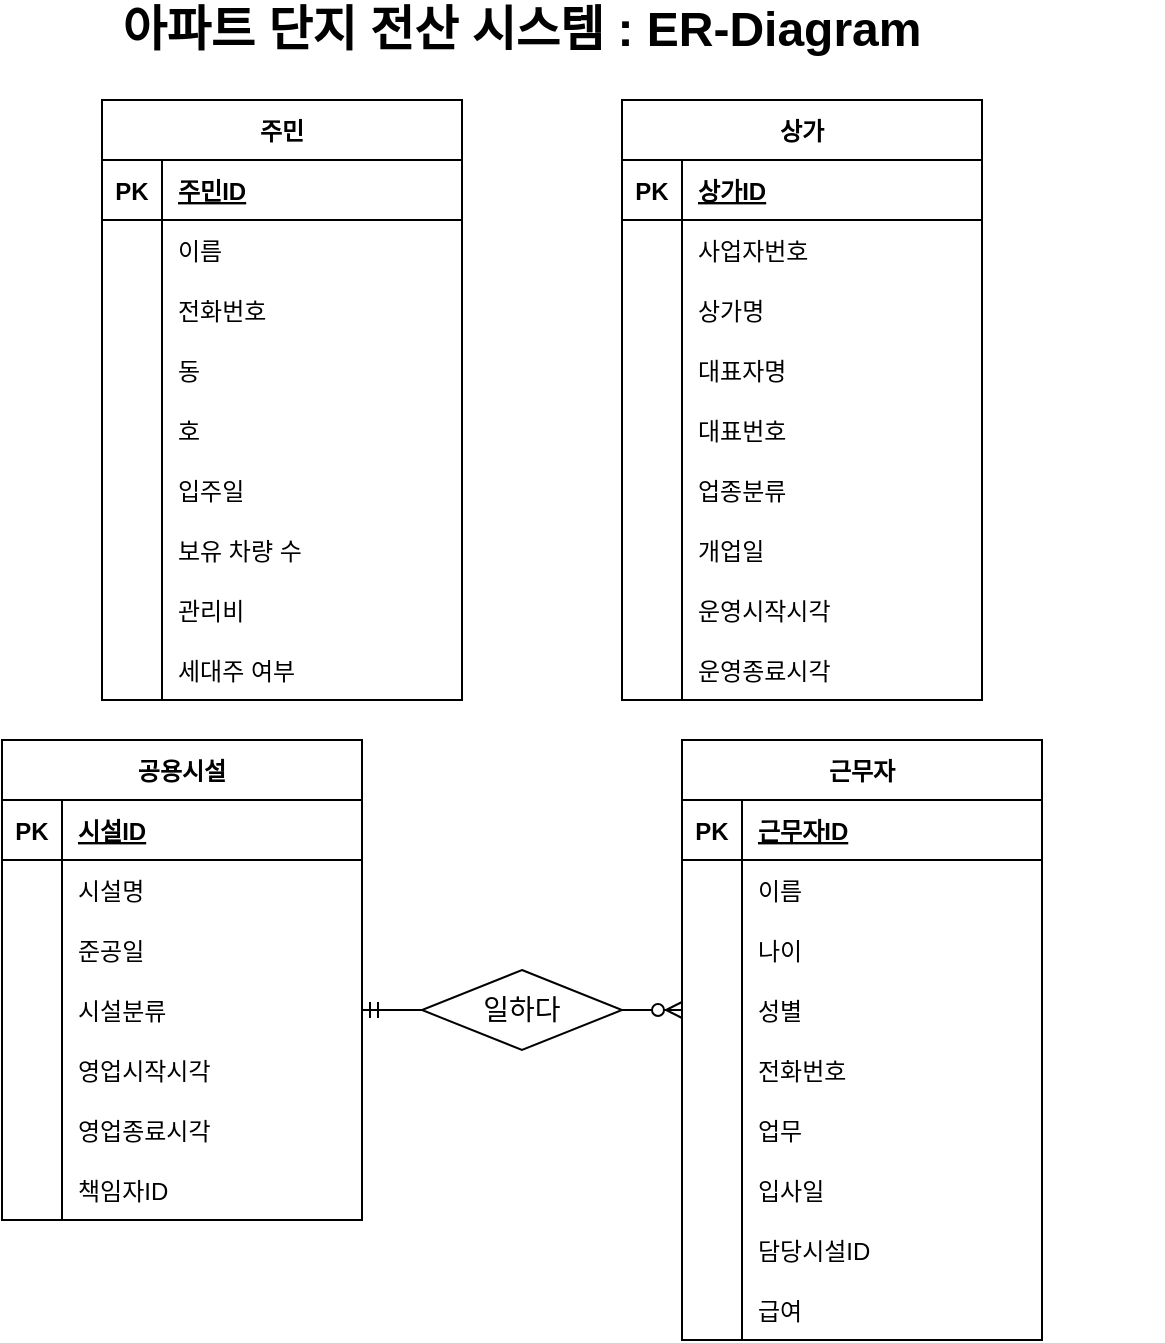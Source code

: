 <mxfile version="20.8.16" type="device"><diagram id="R2lEEEUBdFMjLlhIrx00" name="Page-1"><mxGraphModel dx="476" dy="606" grid="1" gridSize="10" guides="1" tooltips="1" connect="1" arrows="1" fold="1" page="1" pageScale="1" pageWidth="850" pageHeight="1100" math="0" shadow="0" extFonts="Permanent Marker^https://fonts.googleapis.com/css?family=Permanent+Marker"><root><mxCell id="0"/><mxCell id="1" parent="0"/><mxCell id="2OVnBAQzVEdRU0389Hc1-5" value="주민" style="shape=table;startSize=30;container=1;collapsible=1;childLayout=tableLayout;fixedRows=1;rowLines=0;fontStyle=1;align=center;resizeLast=1;" parent="1" vertex="1"><mxGeometry x="180" y="80" width="180" height="300" as="geometry"/></mxCell><mxCell id="2OVnBAQzVEdRU0389Hc1-6" value="" style="shape=tableRow;horizontal=0;startSize=0;swimlaneHead=0;swimlaneBody=0;fillColor=none;collapsible=0;dropTarget=0;points=[[0,0.5],[1,0.5]];portConstraint=eastwest;top=0;left=0;right=0;bottom=1;" parent="2OVnBAQzVEdRU0389Hc1-5" vertex="1"><mxGeometry y="30" width="180" height="30" as="geometry"/></mxCell><mxCell id="2OVnBAQzVEdRU0389Hc1-7" value="PK" style="shape=partialRectangle;connectable=0;fillColor=none;top=0;left=0;bottom=0;right=0;fontStyle=1;overflow=hidden;" parent="2OVnBAQzVEdRU0389Hc1-6" vertex="1"><mxGeometry width="30" height="30" as="geometry"><mxRectangle width="30" height="30" as="alternateBounds"/></mxGeometry></mxCell><mxCell id="2OVnBAQzVEdRU0389Hc1-8" value="주민ID" style="shape=partialRectangle;connectable=0;fillColor=none;top=0;left=0;bottom=0;right=0;align=left;spacingLeft=6;fontStyle=5;overflow=hidden;" parent="2OVnBAQzVEdRU0389Hc1-6" vertex="1"><mxGeometry x="30" width="150" height="30" as="geometry"><mxRectangle width="150" height="30" as="alternateBounds"/></mxGeometry></mxCell><mxCell id="2OVnBAQzVEdRU0389Hc1-9" value="" style="shape=tableRow;horizontal=0;startSize=0;swimlaneHead=0;swimlaneBody=0;fillColor=none;collapsible=0;dropTarget=0;points=[[0,0.5],[1,0.5]];portConstraint=eastwest;top=0;left=0;right=0;bottom=0;" parent="2OVnBAQzVEdRU0389Hc1-5" vertex="1"><mxGeometry y="60" width="180" height="30" as="geometry"/></mxCell><mxCell id="2OVnBAQzVEdRU0389Hc1-10" value="" style="shape=partialRectangle;connectable=0;fillColor=none;top=0;left=0;bottom=0;right=0;editable=1;overflow=hidden;" parent="2OVnBAQzVEdRU0389Hc1-9" vertex="1"><mxGeometry width="30" height="30" as="geometry"><mxRectangle width="30" height="30" as="alternateBounds"/></mxGeometry></mxCell><mxCell id="2OVnBAQzVEdRU0389Hc1-11" value="이름" style="shape=partialRectangle;connectable=0;fillColor=none;top=0;left=0;bottom=0;right=0;align=left;spacingLeft=6;overflow=hidden;" parent="2OVnBAQzVEdRU0389Hc1-9" vertex="1"><mxGeometry x="30" width="150" height="30" as="geometry"><mxRectangle width="150" height="30" as="alternateBounds"/></mxGeometry></mxCell><mxCell id="2OVnBAQzVEdRU0389Hc1-12" value="" style="shape=tableRow;horizontal=0;startSize=0;swimlaneHead=0;swimlaneBody=0;fillColor=none;collapsible=0;dropTarget=0;points=[[0,0.5],[1,0.5]];portConstraint=eastwest;top=0;left=0;right=0;bottom=0;" parent="2OVnBAQzVEdRU0389Hc1-5" vertex="1"><mxGeometry y="90" width="180" height="30" as="geometry"/></mxCell><mxCell id="2OVnBAQzVEdRU0389Hc1-13" value="" style="shape=partialRectangle;connectable=0;fillColor=none;top=0;left=0;bottom=0;right=0;editable=1;overflow=hidden;" parent="2OVnBAQzVEdRU0389Hc1-12" vertex="1"><mxGeometry width="30" height="30" as="geometry"><mxRectangle width="30" height="30" as="alternateBounds"/></mxGeometry></mxCell><mxCell id="2OVnBAQzVEdRU0389Hc1-14" value="전화번호" style="shape=partialRectangle;connectable=0;fillColor=none;top=0;left=0;bottom=0;right=0;align=left;spacingLeft=6;overflow=hidden;" parent="2OVnBAQzVEdRU0389Hc1-12" vertex="1"><mxGeometry x="30" width="150" height="30" as="geometry"><mxRectangle width="150" height="30" as="alternateBounds"/></mxGeometry></mxCell><mxCell id="2OVnBAQzVEdRU0389Hc1-15" value="" style="shape=tableRow;horizontal=0;startSize=0;swimlaneHead=0;swimlaneBody=0;fillColor=none;collapsible=0;dropTarget=0;points=[[0,0.5],[1,0.5]];portConstraint=eastwest;top=0;left=0;right=0;bottom=0;" parent="2OVnBAQzVEdRU0389Hc1-5" vertex="1"><mxGeometry y="120" width="180" height="30" as="geometry"/></mxCell><mxCell id="2OVnBAQzVEdRU0389Hc1-16" value="" style="shape=partialRectangle;connectable=0;fillColor=none;top=0;left=0;bottom=0;right=0;editable=1;overflow=hidden;" parent="2OVnBAQzVEdRU0389Hc1-15" vertex="1"><mxGeometry width="30" height="30" as="geometry"><mxRectangle width="30" height="30" as="alternateBounds"/></mxGeometry></mxCell><mxCell id="2OVnBAQzVEdRU0389Hc1-17" value="동" style="shape=partialRectangle;connectable=0;fillColor=none;top=0;left=0;bottom=0;right=0;align=left;spacingLeft=6;overflow=hidden;" parent="2OVnBAQzVEdRU0389Hc1-15" vertex="1"><mxGeometry x="30" width="150" height="30" as="geometry"><mxRectangle width="150" height="30" as="alternateBounds"/></mxGeometry></mxCell><mxCell id="a6WBweF8Y-_g0pfhYsh--144" style="shape=tableRow;horizontal=0;startSize=0;swimlaneHead=0;swimlaneBody=0;fillColor=none;collapsible=0;dropTarget=0;points=[[0,0.5],[1,0.5]];portConstraint=eastwest;top=0;left=0;right=0;bottom=0;" parent="2OVnBAQzVEdRU0389Hc1-5" vertex="1"><mxGeometry y="150" width="180" height="30" as="geometry"/></mxCell><mxCell id="a6WBweF8Y-_g0pfhYsh--145" style="shape=partialRectangle;connectable=0;fillColor=none;top=0;left=0;bottom=0;right=0;editable=1;overflow=hidden;" parent="a6WBweF8Y-_g0pfhYsh--144" vertex="1"><mxGeometry width="30" height="30" as="geometry"><mxRectangle width="30" height="30" as="alternateBounds"/></mxGeometry></mxCell><mxCell id="a6WBweF8Y-_g0pfhYsh--146" value="호" style="shape=partialRectangle;connectable=0;fillColor=none;top=0;left=0;bottom=0;right=0;align=left;spacingLeft=6;overflow=hidden;" parent="a6WBweF8Y-_g0pfhYsh--144" vertex="1"><mxGeometry x="30" width="150" height="30" as="geometry"><mxRectangle width="150" height="30" as="alternateBounds"/></mxGeometry></mxCell><mxCell id="a6WBweF8Y-_g0pfhYsh--141" style="shape=tableRow;horizontal=0;startSize=0;swimlaneHead=0;swimlaneBody=0;fillColor=none;collapsible=0;dropTarget=0;points=[[0,0.5],[1,0.5]];portConstraint=eastwest;top=0;left=0;right=0;bottom=0;" parent="2OVnBAQzVEdRU0389Hc1-5" vertex="1"><mxGeometry y="180" width="180" height="30" as="geometry"/></mxCell><mxCell id="a6WBweF8Y-_g0pfhYsh--142" style="shape=partialRectangle;connectable=0;fillColor=none;top=0;left=0;bottom=0;right=0;editable=1;overflow=hidden;" parent="a6WBweF8Y-_g0pfhYsh--141" vertex="1"><mxGeometry width="30" height="30" as="geometry"><mxRectangle width="30" height="30" as="alternateBounds"/></mxGeometry></mxCell><mxCell id="a6WBweF8Y-_g0pfhYsh--143" value="입주일" style="shape=partialRectangle;connectable=0;fillColor=none;top=0;left=0;bottom=0;right=0;align=left;spacingLeft=6;overflow=hidden;" parent="a6WBweF8Y-_g0pfhYsh--141" vertex="1"><mxGeometry x="30" width="150" height="30" as="geometry"><mxRectangle width="150" height="30" as="alternateBounds"/></mxGeometry></mxCell><mxCell id="a6WBweF8Y-_g0pfhYsh--138" style="shape=tableRow;horizontal=0;startSize=0;swimlaneHead=0;swimlaneBody=0;fillColor=none;collapsible=0;dropTarget=0;points=[[0,0.5],[1,0.5]];portConstraint=eastwest;top=0;left=0;right=0;bottom=0;" parent="2OVnBAQzVEdRU0389Hc1-5" vertex="1"><mxGeometry y="210" width="180" height="30" as="geometry"/></mxCell><mxCell id="a6WBweF8Y-_g0pfhYsh--139" style="shape=partialRectangle;connectable=0;fillColor=none;top=0;left=0;bottom=0;right=0;editable=1;overflow=hidden;" parent="a6WBweF8Y-_g0pfhYsh--138" vertex="1"><mxGeometry width="30" height="30" as="geometry"><mxRectangle width="30" height="30" as="alternateBounds"/></mxGeometry></mxCell><mxCell id="a6WBweF8Y-_g0pfhYsh--140" value="보유 차량 수" style="shape=partialRectangle;connectable=0;fillColor=none;top=0;left=0;bottom=0;right=0;align=left;spacingLeft=6;overflow=hidden;" parent="a6WBweF8Y-_g0pfhYsh--138" vertex="1"><mxGeometry x="30" width="150" height="30" as="geometry"><mxRectangle width="150" height="30" as="alternateBounds"/></mxGeometry></mxCell><mxCell id="a6WBweF8Y-_g0pfhYsh--150" style="shape=tableRow;horizontal=0;startSize=0;swimlaneHead=0;swimlaneBody=0;fillColor=none;collapsible=0;dropTarget=0;points=[[0,0.5],[1,0.5]];portConstraint=eastwest;top=0;left=0;right=0;bottom=0;" parent="2OVnBAQzVEdRU0389Hc1-5" vertex="1"><mxGeometry y="240" width="180" height="30" as="geometry"/></mxCell><mxCell id="a6WBweF8Y-_g0pfhYsh--151" style="shape=partialRectangle;connectable=0;fillColor=none;top=0;left=0;bottom=0;right=0;editable=1;overflow=hidden;" parent="a6WBweF8Y-_g0pfhYsh--150" vertex="1"><mxGeometry width="30" height="30" as="geometry"><mxRectangle width="30" height="30" as="alternateBounds"/></mxGeometry></mxCell><mxCell id="a6WBweF8Y-_g0pfhYsh--152" value="관리비" style="shape=partialRectangle;connectable=0;fillColor=none;top=0;left=0;bottom=0;right=0;align=left;spacingLeft=6;overflow=hidden;" parent="a6WBweF8Y-_g0pfhYsh--150" vertex="1"><mxGeometry x="30" width="150" height="30" as="geometry"><mxRectangle width="150" height="30" as="alternateBounds"/></mxGeometry></mxCell><mxCell id="a6WBweF8Y-_g0pfhYsh--147" style="shape=tableRow;horizontal=0;startSize=0;swimlaneHead=0;swimlaneBody=0;fillColor=none;collapsible=0;dropTarget=0;points=[[0,0.5],[1,0.5]];portConstraint=eastwest;top=0;left=0;right=0;bottom=0;" parent="2OVnBAQzVEdRU0389Hc1-5" vertex="1"><mxGeometry y="270" width="180" height="30" as="geometry"/></mxCell><mxCell id="a6WBweF8Y-_g0pfhYsh--148" style="shape=partialRectangle;connectable=0;fillColor=none;top=0;left=0;bottom=0;right=0;editable=1;overflow=hidden;" parent="a6WBweF8Y-_g0pfhYsh--147" vertex="1"><mxGeometry width="30" height="30" as="geometry"><mxRectangle width="30" height="30" as="alternateBounds"/></mxGeometry></mxCell><mxCell id="a6WBweF8Y-_g0pfhYsh--149" value="세대주 여부" style="shape=partialRectangle;connectable=0;fillColor=none;top=0;left=0;bottom=0;right=0;align=left;spacingLeft=6;overflow=hidden;" parent="a6WBweF8Y-_g0pfhYsh--147" vertex="1"><mxGeometry x="30" width="150" height="30" as="geometry"><mxRectangle width="150" height="30" as="alternateBounds"/></mxGeometry></mxCell><mxCell id="a6WBweF8Y-_g0pfhYsh--7" value="공용시설" style="shape=table;startSize=30;container=1;collapsible=1;childLayout=tableLayout;fixedRows=1;rowLines=0;fontStyle=1;align=center;resizeLast=1;" parent="1" vertex="1"><mxGeometry x="130" y="400" width="180" height="240" as="geometry"/></mxCell><mxCell id="a6WBweF8Y-_g0pfhYsh--8" value="" style="shape=tableRow;horizontal=0;startSize=0;swimlaneHead=0;swimlaneBody=0;fillColor=none;collapsible=0;dropTarget=0;points=[[0,0.5],[1,0.5]];portConstraint=eastwest;top=0;left=0;right=0;bottom=1;" parent="a6WBweF8Y-_g0pfhYsh--7" vertex="1"><mxGeometry y="30" width="180" height="30" as="geometry"/></mxCell><mxCell id="a6WBweF8Y-_g0pfhYsh--9" value="PK" style="shape=partialRectangle;connectable=0;fillColor=none;top=0;left=0;bottom=0;right=0;fontStyle=1;overflow=hidden;" parent="a6WBweF8Y-_g0pfhYsh--8" vertex="1"><mxGeometry width="30" height="30" as="geometry"><mxRectangle width="30" height="30" as="alternateBounds"/></mxGeometry></mxCell><mxCell id="a6WBweF8Y-_g0pfhYsh--10" value="시설ID" style="shape=partialRectangle;connectable=0;fillColor=none;top=0;left=0;bottom=0;right=0;align=left;spacingLeft=6;fontStyle=5;overflow=hidden;" parent="a6WBweF8Y-_g0pfhYsh--8" vertex="1"><mxGeometry x="30" width="150" height="30" as="geometry"><mxRectangle width="150" height="30" as="alternateBounds"/></mxGeometry></mxCell><mxCell id="a6WBweF8Y-_g0pfhYsh--11" value="" style="shape=tableRow;horizontal=0;startSize=0;swimlaneHead=0;swimlaneBody=0;fillColor=none;collapsible=0;dropTarget=0;points=[[0,0.5],[1,0.5]];portConstraint=eastwest;top=0;left=0;right=0;bottom=0;" parent="a6WBweF8Y-_g0pfhYsh--7" vertex="1"><mxGeometry y="60" width="180" height="30" as="geometry"/></mxCell><mxCell id="a6WBweF8Y-_g0pfhYsh--12" value="" style="shape=partialRectangle;connectable=0;fillColor=none;top=0;left=0;bottom=0;right=0;editable=1;overflow=hidden;" parent="a6WBweF8Y-_g0pfhYsh--11" vertex="1"><mxGeometry width="30" height="30" as="geometry"><mxRectangle width="30" height="30" as="alternateBounds"/></mxGeometry></mxCell><mxCell id="a6WBweF8Y-_g0pfhYsh--13" value="시설명" style="shape=partialRectangle;connectable=0;fillColor=none;top=0;left=0;bottom=0;right=0;align=left;spacingLeft=6;overflow=hidden;" parent="a6WBweF8Y-_g0pfhYsh--11" vertex="1"><mxGeometry x="30" width="150" height="30" as="geometry"><mxRectangle width="150" height="30" as="alternateBounds"/></mxGeometry></mxCell><mxCell id="a6WBweF8Y-_g0pfhYsh--14" value="" style="shape=tableRow;horizontal=0;startSize=0;swimlaneHead=0;swimlaneBody=0;fillColor=none;collapsible=0;dropTarget=0;points=[[0,0.5],[1,0.5]];portConstraint=eastwest;top=0;left=0;right=0;bottom=0;" parent="a6WBweF8Y-_g0pfhYsh--7" vertex="1"><mxGeometry y="90" width="180" height="30" as="geometry"/></mxCell><mxCell id="a6WBweF8Y-_g0pfhYsh--15" value="" style="shape=partialRectangle;connectable=0;fillColor=none;top=0;left=0;bottom=0;right=0;editable=1;overflow=hidden;" parent="a6WBweF8Y-_g0pfhYsh--14" vertex="1"><mxGeometry width="30" height="30" as="geometry"><mxRectangle width="30" height="30" as="alternateBounds"/></mxGeometry></mxCell><mxCell id="a6WBweF8Y-_g0pfhYsh--16" value="준공일" style="shape=partialRectangle;connectable=0;fillColor=none;top=0;left=0;bottom=0;right=0;align=left;spacingLeft=6;overflow=hidden;" parent="a6WBweF8Y-_g0pfhYsh--14" vertex="1"><mxGeometry x="30" width="150" height="30" as="geometry"><mxRectangle width="150" height="30" as="alternateBounds"/></mxGeometry></mxCell><mxCell id="a6WBweF8Y-_g0pfhYsh--20" value="" style="shape=tableRow;horizontal=0;startSize=0;swimlaneHead=0;swimlaneBody=0;fillColor=none;collapsible=0;dropTarget=0;points=[[0,0.5],[1,0.5]];portConstraint=eastwest;top=0;left=0;right=0;bottom=0;" parent="a6WBweF8Y-_g0pfhYsh--7" vertex="1"><mxGeometry y="120" width="180" height="30" as="geometry"/></mxCell><mxCell id="a6WBweF8Y-_g0pfhYsh--21" value="" style="shape=partialRectangle;connectable=0;fillColor=none;top=0;left=0;bottom=0;right=0;editable=1;overflow=hidden;" parent="a6WBweF8Y-_g0pfhYsh--20" vertex="1"><mxGeometry width="30" height="30" as="geometry"><mxRectangle width="30" height="30" as="alternateBounds"/></mxGeometry></mxCell><mxCell id="a6WBweF8Y-_g0pfhYsh--22" value="시설분류" style="shape=partialRectangle;connectable=0;fillColor=none;top=0;left=0;bottom=0;right=0;align=left;spacingLeft=6;overflow=hidden;" parent="a6WBweF8Y-_g0pfhYsh--20" vertex="1"><mxGeometry x="30" width="150" height="30" as="geometry"><mxRectangle width="150" height="30" as="alternateBounds"/></mxGeometry></mxCell><mxCell id="a6WBweF8Y-_g0pfhYsh--23" value="" style="shape=tableRow;horizontal=0;startSize=0;swimlaneHead=0;swimlaneBody=0;fillColor=none;collapsible=0;dropTarget=0;points=[[0,0.5],[1,0.5]];portConstraint=eastwest;top=0;left=0;right=0;bottom=0;" parent="a6WBweF8Y-_g0pfhYsh--7" vertex="1"><mxGeometry y="150" width="180" height="30" as="geometry"/></mxCell><mxCell id="a6WBweF8Y-_g0pfhYsh--24" value="" style="shape=partialRectangle;connectable=0;fillColor=none;top=0;left=0;bottom=0;right=0;editable=1;overflow=hidden;" parent="a6WBweF8Y-_g0pfhYsh--23" vertex="1"><mxGeometry width="30" height="30" as="geometry"><mxRectangle width="30" height="30" as="alternateBounds"/></mxGeometry></mxCell><mxCell id="a6WBweF8Y-_g0pfhYsh--25" value="영업시작시각" style="shape=partialRectangle;connectable=0;fillColor=none;top=0;left=0;bottom=0;right=0;align=left;spacingLeft=6;overflow=hidden;" parent="a6WBweF8Y-_g0pfhYsh--23" vertex="1"><mxGeometry x="30" width="150" height="30" as="geometry"><mxRectangle width="150" height="30" as="alternateBounds"/></mxGeometry></mxCell><mxCell id="a6WBweF8Y-_g0pfhYsh--158" style="shape=tableRow;horizontal=0;startSize=0;swimlaneHead=0;swimlaneBody=0;fillColor=none;collapsible=0;dropTarget=0;points=[[0,0.5],[1,0.5]];portConstraint=eastwest;top=0;left=0;right=0;bottom=0;" parent="a6WBweF8Y-_g0pfhYsh--7" vertex="1"><mxGeometry y="180" width="180" height="30" as="geometry"/></mxCell><mxCell id="a6WBweF8Y-_g0pfhYsh--159" style="shape=partialRectangle;connectable=0;fillColor=none;top=0;left=0;bottom=0;right=0;editable=1;overflow=hidden;" parent="a6WBweF8Y-_g0pfhYsh--158" vertex="1"><mxGeometry width="30" height="30" as="geometry"><mxRectangle width="30" height="30" as="alternateBounds"/></mxGeometry></mxCell><mxCell id="a6WBweF8Y-_g0pfhYsh--160" value="영업종료시각" style="shape=partialRectangle;connectable=0;fillColor=none;top=0;left=0;bottom=0;right=0;align=left;spacingLeft=6;overflow=hidden;" parent="a6WBweF8Y-_g0pfhYsh--158" vertex="1"><mxGeometry x="30" width="150" height="30" as="geometry"><mxRectangle width="150" height="30" as="alternateBounds"/></mxGeometry></mxCell><mxCell id="a6WBweF8Y-_g0pfhYsh--17" value="" style="shape=tableRow;horizontal=0;startSize=0;swimlaneHead=0;swimlaneBody=0;fillColor=none;collapsible=0;dropTarget=0;points=[[0,0.5],[1,0.5]];portConstraint=eastwest;top=0;left=0;right=0;bottom=0;" parent="a6WBweF8Y-_g0pfhYsh--7" vertex="1"><mxGeometry y="210" width="180" as="geometry"/></mxCell><mxCell id="a6WBweF8Y-_g0pfhYsh--18" value="" style="shape=partialRectangle;connectable=0;fillColor=none;top=0;left=0;bottom=0;right=0;editable=1;overflow=hidden;" parent="a6WBweF8Y-_g0pfhYsh--17" vertex="1"><mxGeometry width="30" as="geometry"><mxRectangle width="30" as="alternateBounds"/></mxGeometry></mxCell><mxCell id="a6WBweF8Y-_g0pfhYsh--19" value="" style="shape=partialRectangle;connectable=0;fillColor=none;top=0;left=0;bottom=0;right=0;align=left;spacingLeft=6;overflow=hidden;fontSize=5;spacing=0;" parent="a6WBweF8Y-_g0pfhYsh--17" vertex="1"><mxGeometry x="30" width="150" as="geometry"><mxRectangle width="150" as="alternateBounds"/></mxGeometry></mxCell><mxCell id="a6WBweF8Y-_g0pfhYsh--29" value="" style="shape=tableRow;horizontal=0;startSize=0;swimlaneHead=0;swimlaneBody=0;fillColor=none;collapsible=0;dropTarget=0;points=[[0,0.5],[1,0.5]];portConstraint=eastwest;top=0;left=0;right=0;bottom=0;" parent="a6WBweF8Y-_g0pfhYsh--7" vertex="1"><mxGeometry y="210" width="180" height="30" as="geometry"/></mxCell><mxCell id="a6WBweF8Y-_g0pfhYsh--30" value="" style="shape=partialRectangle;connectable=0;fillColor=none;top=0;left=0;bottom=0;right=0;editable=1;overflow=hidden;" parent="a6WBweF8Y-_g0pfhYsh--29" vertex="1"><mxGeometry width="30" height="30" as="geometry"><mxRectangle width="30" height="30" as="alternateBounds"/></mxGeometry></mxCell><mxCell id="a6WBweF8Y-_g0pfhYsh--31" value="책임자ID" style="shape=partialRectangle;connectable=0;fillColor=none;top=0;left=0;bottom=0;right=0;align=left;spacingLeft=6;overflow=hidden;" parent="a6WBweF8Y-_g0pfhYsh--29" vertex="1"><mxGeometry x="30" width="150" height="30" as="geometry"><mxRectangle width="150" height="30" as="alternateBounds"/></mxGeometry></mxCell><mxCell id="a6WBweF8Y-_g0pfhYsh--32" value="" style="shape=tableRow;horizontal=0;startSize=0;swimlaneHead=0;swimlaneBody=0;fillColor=none;collapsible=0;dropTarget=0;points=[[0,0.5],[1,0.5]];portConstraint=eastwest;top=0;left=0;right=0;bottom=0;" parent="1" vertex="1"><mxGeometry x="530" y="290" width="180" height="30" as="geometry"/></mxCell><mxCell id="a6WBweF8Y-_g0pfhYsh--33" value="" style="shape=partialRectangle;connectable=0;fillColor=none;top=0;left=0;bottom=0;right=0;editable=1;overflow=hidden;" parent="a6WBweF8Y-_g0pfhYsh--32" vertex="1"><mxGeometry width="30" height="30" as="geometry"><mxRectangle width="30" height="30" as="alternateBounds"/></mxGeometry></mxCell><mxCell id="a6WBweF8Y-_g0pfhYsh--52" value="근무자" style="shape=table;startSize=30;container=1;collapsible=1;childLayout=tableLayout;fixedRows=1;rowLines=0;fontStyle=1;align=center;resizeLast=1;" parent="1" vertex="1"><mxGeometry x="470" y="400" width="180" height="300" as="geometry"/></mxCell><mxCell id="a6WBweF8Y-_g0pfhYsh--53" value="" style="shape=tableRow;horizontal=0;startSize=0;swimlaneHead=0;swimlaneBody=0;fillColor=none;collapsible=0;dropTarget=0;points=[[0,0.5],[1,0.5]];portConstraint=eastwest;top=0;left=0;right=0;bottom=1;" parent="a6WBweF8Y-_g0pfhYsh--52" vertex="1"><mxGeometry y="30" width="180" height="30" as="geometry"/></mxCell><mxCell id="a6WBweF8Y-_g0pfhYsh--54" value="PK" style="shape=partialRectangle;connectable=0;fillColor=none;top=0;left=0;bottom=0;right=0;fontStyle=1;overflow=hidden;" parent="a6WBweF8Y-_g0pfhYsh--53" vertex="1"><mxGeometry width="30" height="30" as="geometry"><mxRectangle width="30" height="30" as="alternateBounds"/></mxGeometry></mxCell><mxCell id="a6WBweF8Y-_g0pfhYsh--55" value="근무자ID" style="shape=partialRectangle;connectable=0;fillColor=none;top=0;left=0;bottom=0;right=0;align=left;spacingLeft=6;fontStyle=5;overflow=hidden;" parent="a6WBweF8Y-_g0pfhYsh--53" vertex="1"><mxGeometry x="30" width="150" height="30" as="geometry"><mxRectangle width="150" height="30" as="alternateBounds"/></mxGeometry></mxCell><mxCell id="a6WBweF8Y-_g0pfhYsh--56" value="" style="shape=tableRow;horizontal=0;startSize=0;swimlaneHead=0;swimlaneBody=0;fillColor=none;collapsible=0;dropTarget=0;points=[[0,0.5],[1,0.5]];portConstraint=eastwest;top=0;left=0;right=0;bottom=0;" parent="a6WBweF8Y-_g0pfhYsh--52" vertex="1"><mxGeometry y="60" width="180" height="30" as="geometry"/></mxCell><mxCell id="a6WBweF8Y-_g0pfhYsh--57" value="" style="shape=partialRectangle;connectable=0;fillColor=none;top=0;left=0;bottom=0;right=0;editable=1;overflow=hidden;" parent="a6WBweF8Y-_g0pfhYsh--56" vertex="1"><mxGeometry width="30" height="30" as="geometry"><mxRectangle width="30" height="30" as="alternateBounds"/></mxGeometry></mxCell><mxCell id="a6WBweF8Y-_g0pfhYsh--58" value="이름" style="shape=partialRectangle;connectable=0;fillColor=none;top=0;left=0;bottom=0;right=0;align=left;spacingLeft=6;overflow=hidden;" parent="a6WBweF8Y-_g0pfhYsh--56" vertex="1"><mxGeometry x="30" width="150" height="30" as="geometry"><mxRectangle width="150" height="30" as="alternateBounds"/></mxGeometry></mxCell><mxCell id="a6WBweF8Y-_g0pfhYsh--59" value="" style="shape=tableRow;horizontal=0;startSize=0;swimlaneHead=0;swimlaneBody=0;fillColor=none;collapsible=0;dropTarget=0;points=[[0,0.5],[1,0.5]];portConstraint=eastwest;top=0;left=0;right=0;bottom=0;" parent="a6WBweF8Y-_g0pfhYsh--52" vertex="1"><mxGeometry y="90" width="180" height="30" as="geometry"/></mxCell><mxCell id="a6WBweF8Y-_g0pfhYsh--60" value="" style="shape=partialRectangle;connectable=0;fillColor=none;top=0;left=0;bottom=0;right=0;editable=1;overflow=hidden;" parent="a6WBweF8Y-_g0pfhYsh--59" vertex="1"><mxGeometry width="30" height="30" as="geometry"><mxRectangle width="30" height="30" as="alternateBounds"/></mxGeometry></mxCell><mxCell id="a6WBweF8Y-_g0pfhYsh--61" value="나이" style="shape=partialRectangle;connectable=0;fillColor=none;top=0;left=0;bottom=0;right=0;align=left;spacingLeft=6;overflow=hidden;" parent="a6WBweF8Y-_g0pfhYsh--59" vertex="1"><mxGeometry x="30" width="150" height="30" as="geometry"><mxRectangle width="150" height="30" as="alternateBounds"/></mxGeometry></mxCell><mxCell id="a6WBweF8Y-_g0pfhYsh--62" value="" style="shape=tableRow;horizontal=0;startSize=0;swimlaneHead=0;swimlaneBody=0;fillColor=none;collapsible=0;dropTarget=0;points=[[0,0.5],[1,0.5]];portConstraint=eastwest;top=0;left=0;right=0;bottom=0;" parent="a6WBweF8Y-_g0pfhYsh--52" vertex="1"><mxGeometry y="120" width="180" height="30" as="geometry"/></mxCell><mxCell id="a6WBweF8Y-_g0pfhYsh--63" value="" style="shape=partialRectangle;connectable=0;fillColor=none;top=0;left=0;bottom=0;right=0;editable=1;overflow=hidden;" parent="a6WBweF8Y-_g0pfhYsh--62" vertex="1"><mxGeometry width="30" height="30" as="geometry"><mxRectangle width="30" height="30" as="alternateBounds"/></mxGeometry></mxCell><mxCell id="a6WBweF8Y-_g0pfhYsh--64" value="성별" style="shape=partialRectangle;connectable=0;fillColor=none;top=0;left=0;bottom=0;right=0;align=left;spacingLeft=6;overflow=hidden;" parent="a6WBweF8Y-_g0pfhYsh--62" vertex="1"><mxGeometry x="30" width="150" height="30" as="geometry"><mxRectangle width="150" height="30" as="alternateBounds"/></mxGeometry></mxCell><mxCell id="a6WBweF8Y-_g0pfhYsh--65" value="" style="shape=tableRow;horizontal=0;startSize=0;swimlaneHead=0;swimlaneBody=0;fillColor=none;collapsible=0;dropTarget=0;points=[[0,0.5],[1,0.5]];portConstraint=eastwest;top=0;left=0;right=0;bottom=0;" parent="a6WBweF8Y-_g0pfhYsh--52" vertex="1"><mxGeometry y="150" width="180" height="30" as="geometry"/></mxCell><mxCell id="a6WBweF8Y-_g0pfhYsh--66" value="" style="shape=partialRectangle;connectable=0;fillColor=none;top=0;left=0;bottom=0;right=0;editable=1;overflow=hidden;" parent="a6WBweF8Y-_g0pfhYsh--65" vertex="1"><mxGeometry width="30" height="30" as="geometry"><mxRectangle width="30" height="30" as="alternateBounds"/></mxGeometry></mxCell><mxCell id="a6WBweF8Y-_g0pfhYsh--67" value="전화번호" style="shape=partialRectangle;connectable=0;fillColor=none;top=0;left=0;bottom=0;right=0;align=left;spacingLeft=6;overflow=hidden;" parent="a6WBweF8Y-_g0pfhYsh--65" vertex="1"><mxGeometry x="30" width="150" height="30" as="geometry"><mxRectangle width="150" height="30" as="alternateBounds"/></mxGeometry></mxCell><mxCell id="a6WBweF8Y-_g0pfhYsh--68" value="" style="shape=tableRow;horizontal=0;startSize=0;swimlaneHead=0;swimlaneBody=0;fillColor=none;collapsible=0;dropTarget=0;points=[[0,0.5],[1,0.5]];portConstraint=eastwest;top=0;left=0;right=0;bottom=0;" parent="a6WBweF8Y-_g0pfhYsh--52" vertex="1"><mxGeometry y="180" width="180" as="geometry"/></mxCell><mxCell id="a6WBweF8Y-_g0pfhYsh--69" value="" style="shape=partialRectangle;connectable=0;fillColor=none;top=0;left=0;bottom=0;right=0;editable=1;overflow=hidden;" parent="a6WBweF8Y-_g0pfhYsh--68" vertex="1"><mxGeometry width="30" as="geometry"><mxRectangle width="30" as="alternateBounds"/></mxGeometry></mxCell><mxCell id="a6WBweF8Y-_g0pfhYsh--70" value="" style="shape=partialRectangle;connectable=0;fillColor=none;top=0;left=0;bottom=0;right=0;align=left;spacingLeft=6;overflow=hidden;fontSize=5;spacing=0;" parent="a6WBweF8Y-_g0pfhYsh--68" vertex="1"><mxGeometry x="30" width="150" as="geometry"><mxRectangle width="150" as="alternateBounds"/></mxGeometry></mxCell><mxCell id="a6WBweF8Y-_g0pfhYsh--71" value="" style="shape=tableRow;horizontal=0;startSize=0;swimlaneHead=0;swimlaneBody=0;fillColor=none;collapsible=0;dropTarget=0;points=[[0,0.5],[1,0.5]];portConstraint=eastwest;top=0;left=0;right=0;bottom=0;" parent="a6WBweF8Y-_g0pfhYsh--52" vertex="1"><mxGeometry y="180" width="180" height="30" as="geometry"/></mxCell><mxCell id="a6WBweF8Y-_g0pfhYsh--72" value="" style="shape=partialRectangle;connectable=0;fillColor=none;top=0;left=0;bottom=0;right=0;editable=1;overflow=hidden;" parent="a6WBweF8Y-_g0pfhYsh--71" vertex="1"><mxGeometry width="30" height="30" as="geometry"><mxRectangle width="30" height="30" as="alternateBounds"/></mxGeometry></mxCell><mxCell id="a6WBweF8Y-_g0pfhYsh--73" value="업무" style="shape=partialRectangle;connectable=0;fillColor=none;top=0;left=0;bottom=0;right=0;align=left;spacingLeft=6;overflow=hidden;" parent="a6WBweF8Y-_g0pfhYsh--71" vertex="1"><mxGeometry x="30" width="150" height="30" as="geometry"><mxRectangle width="150" height="30" as="alternateBounds"/></mxGeometry></mxCell><mxCell id="a6WBweF8Y-_g0pfhYsh--91" style="shape=tableRow;horizontal=0;startSize=0;swimlaneHead=0;swimlaneBody=0;fillColor=none;collapsible=0;dropTarget=0;points=[[0,0.5],[1,0.5]];portConstraint=eastwest;top=0;left=0;right=0;bottom=0;" parent="a6WBweF8Y-_g0pfhYsh--52" vertex="1"><mxGeometry y="210" width="180" height="30" as="geometry"/></mxCell><mxCell id="a6WBweF8Y-_g0pfhYsh--92" style="shape=partialRectangle;connectable=0;fillColor=none;top=0;left=0;bottom=0;right=0;editable=1;overflow=hidden;" parent="a6WBweF8Y-_g0pfhYsh--91" vertex="1"><mxGeometry width="30" height="30" as="geometry"><mxRectangle width="30" height="30" as="alternateBounds"/></mxGeometry></mxCell><mxCell id="a6WBweF8Y-_g0pfhYsh--93" value="입사일" style="shape=partialRectangle;connectable=0;fillColor=none;top=0;left=0;bottom=0;right=0;align=left;spacingLeft=6;overflow=hidden;" parent="a6WBweF8Y-_g0pfhYsh--91" vertex="1"><mxGeometry x="30" width="150" height="30" as="geometry"><mxRectangle width="150" height="30" as="alternateBounds"/></mxGeometry></mxCell><mxCell id="a6WBweF8Y-_g0pfhYsh--97" style="shape=tableRow;horizontal=0;startSize=0;swimlaneHead=0;swimlaneBody=0;fillColor=none;collapsible=0;dropTarget=0;points=[[0,0.5],[1,0.5]];portConstraint=eastwest;top=0;left=0;right=0;bottom=0;" parent="a6WBweF8Y-_g0pfhYsh--52" vertex="1"><mxGeometry y="240" width="180" height="30" as="geometry"/></mxCell><mxCell id="a6WBweF8Y-_g0pfhYsh--98" value="" style="shape=partialRectangle;connectable=0;fillColor=none;top=0;left=0;bottom=0;right=0;editable=1;overflow=hidden;" parent="a6WBweF8Y-_g0pfhYsh--97" vertex="1"><mxGeometry width="30" height="30" as="geometry"><mxRectangle width="30" height="30" as="alternateBounds"/></mxGeometry></mxCell><mxCell id="a6WBweF8Y-_g0pfhYsh--99" value="담당시설ID" style="shape=partialRectangle;connectable=0;fillColor=none;top=0;left=0;bottom=0;right=0;align=left;spacingLeft=6;overflow=hidden;" parent="a6WBweF8Y-_g0pfhYsh--97" vertex="1"><mxGeometry x="30" width="150" height="30" as="geometry"><mxRectangle width="150" height="30" as="alternateBounds"/></mxGeometry></mxCell><mxCell id="a6WBweF8Y-_g0pfhYsh--94" style="shape=tableRow;horizontal=0;startSize=0;swimlaneHead=0;swimlaneBody=0;fillColor=none;collapsible=0;dropTarget=0;points=[[0,0.5],[1,0.5]];portConstraint=eastwest;top=0;left=0;right=0;bottom=0;" parent="a6WBweF8Y-_g0pfhYsh--52" vertex="1"><mxGeometry y="270" width="180" height="30" as="geometry"/></mxCell><mxCell id="a6WBweF8Y-_g0pfhYsh--95" style="shape=partialRectangle;connectable=0;fillColor=none;top=0;left=0;bottom=0;right=0;editable=1;overflow=hidden;" parent="a6WBweF8Y-_g0pfhYsh--94" vertex="1"><mxGeometry width="30" height="30" as="geometry"><mxRectangle width="30" height="30" as="alternateBounds"/></mxGeometry></mxCell><mxCell id="a6WBweF8Y-_g0pfhYsh--96" value="급여" style="shape=partialRectangle;connectable=0;fillColor=none;top=0;left=0;bottom=0;right=0;align=left;spacingLeft=6;overflow=hidden;" parent="a6WBweF8Y-_g0pfhYsh--94" vertex="1"><mxGeometry x="30" width="150" height="30" as="geometry"><mxRectangle width="150" height="30" as="alternateBounds"/></mxGeometry></mxCell><mxCell id="a6WBweF8Y-_g0pfhYsh--113" value="상가" style="shape=table;startSize=30;container=1;collapsible=1;childLayout=tableLayout;fixedRows=1;rowLines=0;fontStyle=1;align=center;resizeLast=1;" parent="1" vertex="1"><mxGeometry x="440" y="80" width="180" height="300" as="geometry"/></mxCell><mxCell id="a6WBweF8Y-_g0pfhYsh--114" value="" style="shape=tableRow;horizontal=0;startSize=0;swimlaneHead=0;swimlaneBody=0;fillColor=none;collapsible=0;dropTarget=0;points=[[0,0.5],[1,0.5]];portConstraint=eastwest;top=0;left=0;right=0;bottom=1;" parent="a6WBweF8Y-_g0pfhYsh--113" vertex="1"><mxGeometry y="30" width="180" height="30" as="geometry"/></mxCell><mxCell id="a6WBweF8Y-_g0pfhYsh--115" value="PK" style="shape=partialRectangle;connectable=0;fillColor=none;top=0;left=0;bottom=0;right=0;fontStyle=1;overflow=hidden;" parent="a6WBweF8Y-_g0pfhYsh--114" vertex="1"><mxGeometry width="30" height="30" as="geometry"><mxRectangle width="30" height="30" as="alternateBounds"/></mxGeometry></mxCell><mxCell id="a6WBweF8Y-_g0pfhYsh--116" value="상가ID" style="shape=partialRectangle;connectable=0;fillColor=none;top=0;left=0;bottom=0;right=0;align=left;spacingLeft=6;fontStyle=5;overflow=hidden;" parent="a6WBweF8Y-_g0pfhYsh--114" vertex="1"><mxGeometry x="30" width="150" height="30" as="geometry"><mxRectangle width="150" height="30" as="alternateBounds"/></mxGeometry></mxCell><mxCell id="a6WBweF8Y-_g0pfhYsh--117" value="" style="shape=tableRow;horizontal=0;startSize=0;swimlaneHead=0;swimlaneBody=0;fillColor=none;collapsible=0;dropTarget=0;points=[[0,0.5],[1,0.5]];portConstraint=eastwest;top=0;left=0;right=0;bottom=0;" parent="a6WBweF8Y-_g0pfhYsh--113" vertex="1"><mxGeometry y="60" width="180" height="30" as="geometry"/></mxCell><mxCell id="a6WBweF8Y-_g0pfhYsh--118" value="" style="shape=partialRectangle;connectable=0;fillColor=none;top=0;left=0;bottom=0;right=0;editable=1;overflow=hidden;" parent="a6WBweF8Y-_g0pfhYsh--117" vertex="1"><mxGeometry width="30" height="30" as="geometry"><mxRectangle width="30" height="30" as="alternateBounds"/></mxGeometry></mxCell><mxCell id="a6WBweF8Y-_g0pfhYsh--119" value="사업자번호" style="shape=partialRectangle;connectable=0;fillColor=none;top=0;left=0;bottom=0;right=0;align=left;spacingLeft=6;overflow=hidden;" parent="a6WBweF8Y-_g0pfhYsh--117" vertex="1"><mxGeometry x="30" width="150" height="30" as="geometry"><mxRectangle width="150" height="30" as="alternateBounds"/></mxGeometry></mxCell><mxCell id="a6WBweF8Y-_g0pfhYsh--120" value="" style="shape=tableRow;horizontal=0;startSize=0;swimlaneHead=0;swimlaneBody=0;fillColor=none;collapsible=0;dropTarget=0;points=[[0,0.5],[1,0.5]];portConstraint=eastwest;top=0;left=0;right=0;bottom=0;" parent="a6WBweF8Y-_g0pfhYsh--113" vertex="1"><mxGeometry y="90" width="180" height="30" as="geometry"/></mxCell><mxCell id="a6WBweF8Y-_g0pfhYsh--121" value="" style="shape=partialRectangle;connectable=0;fillColor=none;top=0;left=0;bottom=0;right=0;editable=1;overflow=hidden;" parent="a6WBweF8Y-_g0pfhYsh--120" vertex="1"><mxGeometry width="30" height="30" as="geometry"><mxRectangle width="30" height="30" as="alternateBounds"/></mxGeometry></mxCell><mxCell id="a6WBweF8Y-_g0pfhYsh--122" value="상가명" style="shape=partialRectangle;connectable=0;fillColor=none;top=0;left=0;bottom=0;right=0;align=left;spacingLeft=6;overflow=hidden;" parent="a6WBweF8Y-_g0pfhYsh--120" vertex="1"><mxGeometry x="30" width="150" height="30" as="geometry"><mxRectangle width="150" height="30" as="alternateBounds"/></mxGeometry></mxCell><mxCell id="a6WBweF8Y-_g0pfhYsh--123" value="" style="shape=tableRow;horizontal=0;startSize=0;swimlaneHead=0;swimlaneBody=0;fillColor=none;collapsible=0;dropTarget=0;points=[[0,0.5],[1,0.5]];portConstraint=eastwest;top=0;left=0;right=0;bottom=0;" parent="a6WBweF8Y-_g0pfhYsh--113" vertex="1"><mxGeometry y="120" width="180" height="30" as="geometry"/></mxCell><mxCell id="a6WBweF8Y-_g0pfhYsh--124" value="" style="shape=partialRectangle;connectable=0;fillColor=none;top=0;left=0;bottom=0;right=0;editable=1;overflow=hidden;" parent="a6WBweF8Y-_g0pfhYsh--123" vertex="1"><mxGeometry width="30" height="30" as="geometry"><mxRectangle width="30" height="30" as="alternateBounds"/></mxGeometry></mxCell><mxCell id="a6WBweF8Y-_g0pfhYsh--125" value="대표자명" style="shape=partialRectangle;connectable=0;fillColor=none;top=0;left=0;bottom=0;right=0;align=left;spacingLeft=6;overflow=hidden;" parent="a6WBweF8Y-_g0pfhYsh--123" vertex="1"><mxGeometry x="30" width="150" height="30" as="geometry"><mxRectangle width="150" height="30" as="alternateBounds"/></mxGeometry></mxCell><mxCell id="a6WBweF8Y-_g0pfhYsh--126" value="" style="shape=tableRow;horizontal=0;startSize=0;swimlaneHead=0;swimlaneBody=0;fillColor=none;collapsible=0;dropTarget=0;points=[[0,0.5],[1,0.5]];portConstraint=eastwest;top=0;left=0;right=0;bottom=0;" parent="a6WBweF8Y-_g0pfhYsh--113" vertex="1"><mxGeometry y="150" width="180" height="30" as="geometry"/></mxCell><mxCell id="a6WBweF8Y-_g0pfhYsh--127" value="" style="shape=partialRectangle;connectable=0;fillColor=none;top=0;left=0;bottom=0;right=0;editable=1;overflow=hidden;" parent="a6WBweF8Y-_g0pfhYsh--126" vertex="1"><mxGeometry width="30" height="30" as="geometry"><mxRectangle width="30" height="30" as="alternateBounds"/></mxGeometry></mxCell><mxCell id="a6WBweF8Y-_g0pfhYsh--128" value="대표번호" style="shape=partialRectangle;connectable=0;fillColor=none;top=0;left=0;bottom=0;right=0;align=left;spacingLeft=6;overflow=hidden;" parent="a6WBweF8Y-_g0pfhYsh--126" vertex="1"><mxGeometry x="30" width="150" height="30" as="geometry"><mxRectangle width="150" height="30" as="alternateBounds"/></mxGeometry></mxCell><mxCell id="a6WBweF8Y-_g0pfhYsh--129" value="" style="shape=tableRow;horizontal=0;startSize=0;swimlaneHead=0;swimlaneBody=0;fillColor=none;collapsible=0;dropTarget=0;points=[[0,0.5],[1,0.5]];portConstraint=eastwest;top=0;left=0;right=0;bottom=0;" parent="a6WBweF8Y-_g0pfhYsh--113" vertex="1"><mxGeometry y="180" width="180" as="geometry"/></mxCell><mxCell id="a6WBweF8Y-_g0pfhYsh--130" value="" style="shape=partialRectangle;connectable=0;fillColor=none;top=0;left=0;bottom=0;right=0;editable=1;overflow=hidden;" parent="a6WBweF8Y-_g0pfhYsh--129" vertex="1"><mxGeometry width="30" as="geometry"><mxRectangle width="30" as="alternateBounds"/></mxGeometry></mxCell><mxCell id="a6WBweF8Y-_g0pfhYsh--131" value="" style="shape=partialRectangle;connectable=0;fillColor=none;top=0;left=0;bottom=0;right=0;align=left;spacingLeft=6;overflow=hidden;fontSize=5;spacing=0;" parent="a6WBweF8Y-_g0pfhYsh--129" vertex="1"><mxGeometry x="30" width="150" as="geometry"><mxRectangle width="150" as="alternateBounds"/></mxGeometry></mxCell><mxCell id="a6WBweF8Y-_g0pfhYsh--132" value="" style="shape=tableRow;horizontal=0;startSize=0;swimlaneHead=0;swimlaneBody=0;fillColor=none;collapsible=0;dropTarget=0;points=[[0,0.5],[1,0.5]];portConstraint=eastwest;top=0;left=0;right=0;bottom=0;" parent="a6WBweF8Y-_g0pfhYsh--113" vertex="1"><mxGeometry y="180" width="180" height="30" as="geometry"/></mxCell><mxCell id="a6WBweF8Y-_g0pfhYsh--133" value="" style="shape=partialRectangle;connectable=0;fillColor=none;top=0;left=0;bottom=0;right=0;editable=1;overflow=hidden;" parent="a6WBweF8Y-_g0pfhYsh--132" vertex="1"><mxGeometry width="30" height="30" as="geometry"><mxRectangle width="30" height="30" as="alternateBounds"/></mxGeometry></mxCell><mxCell id="a6WBweF8Y-_g0pfhYsh--134" value="업종분류" style="shape=partialRectangle;connectable=0;fillColor=none;top=0;left=0;bottom=0;right=0;align=left;spacingLeft=6;overflow=hidden;" parent="a6WBweF8Y-_g0pfhYsh--132" vertex="1"><mxGeometry x="30" width="150" height="30" as="geometry"><mxRectangle width="150" height="30" as="alternateBounds"/></mxGeometry></mxCell><mxCell id="a6WBweF8Y-_g0pfhYsh--154" style="shape=tableRow;horizontal=0;startSize=0;swimlaneHead=0;swimlaneBody=0;fillColor=none;collapsible=0;dropTarget=0;points=[[0,0.5],[1,0.5]];portConstraint=eastwest;top=0;left=0;right=0;bottom=0;" parent="a6WBweF8Y-_g0pfhYsh--113" vertex="1"><mxGeometry y="210" width="180" height="30" as="geometry"/></mxCell><mxCell id="a6WBweF8Y-_g0pfhYsh--155" style="shape=partialRectangle;connectable=0;fillColor=none;top=0;left=0;bottom=0;right=0;editable=1;overflow=hidden;" parent="a6WBweF8Y-_g0pfhYsh--154" vertex="1"><mxGeometry width="30" height="30" as="geometry"><mxRectangle width="30" height="30" as="alternateBounds"/></mxGeometry></mxCell><mxCell id="a6WBweF8Y-_g0pfhYsh--156" value="개업일" style="shape=partialRectangle;connectable=0;fillColor=none;top=0;left=0;bottom=0;right=0;align=left;spacingLeft=6;overflow=hidden;" parent="a6WBweF8Y-_g0pfhYsh--154" vertex="1"><mxGeometry x="30" width="150" height="30" as="geometry"><mxRectangle width="150" height="30" as="alternateBounds"/></mxGeometry></mxCell><mxCell id="a6WBweF8Y-_g0pfhYsh--135" style="shape=tableRow;horizontal=0;startSize=0;swimlaneHead=0;swimlaneBody=0;fillColor=none;collapsible=0;dropTarget=0;points=[[0,0.5],[1,0.5]];portConstraint=eastwest;top=0;left=0;right=0;bottom=0;" parent="a6WBweF8Y-_g0pfhYsh--113" vertex="1"><mxGeometry y="240" width="180" height="30" as="geometry"/></mxCell><mxCell id="a6WBweF8Y-_g0pfhYsh--136" style="shape=partialRectangle;connectable=0;fillColor=none;top=0;left=0;bottom=0;right=0;editable=1;overflow=hidden;" parent="a6WBweF8Y-_g0pfhYsh--135" vertex="1"><mxGeometry width="30" height="30" as="geometry"><mxRectangle width="30" height="30" as="alternateBounds"/></mxGeometry></mxCell><mxCell id="a6WBweF8Y-_g0pfhYsh--137" value="운영시작시각" style="shape=partialRectangle;connectable=0;fillColor=none;top=0;left=0;bottom=0;right=0;align=left;spacingLeft=6;overflow=hidden;" parent="a6WBweF8Y-_g0pfhYsh--135" vertex="1"><mxGeometry x="30" width="150" height="30" as="geometry"><mxRectangle width="150" height="30" as="alternateBounds"/></mxGeometry></mxCell><mxCell id="a6WBweF8Y-_g0pfhYsh--161" style="shape=tableRow;horizontal=0;startSize=0;swimlaneHead=0;swimlaneBody=0;fillColor=none;collapsible=0;dropTarget=0;points=[[0,0.5],[1,0.5]];portConstraint=eastwest;top=0;left=0;right=0;bottom=0;" parent="a6WBweF8Y-_g0pfhYsh--113" vertex="1"><mxGeometry y="270" width="180" height="30" as="geometry"/></mxCell><mxCell id="a6WBweF8Y-_g0pfhYsh--162" style="shape=partialRectangle;connectable=0;fillColor=none;top=0;left=0;bottom=0;right=0;editable=1;overflow=hidden;" parent="a6WBweF8Y-_g0pfhYsh--161" vertex="1"><mxGeometry width="30" height="30" as="geometry"><mxRectangle width="30" height="30" as="alternateBounds"/></mxGeometry></mxCell><mxCell id="a6WBweF8Y-_g0pfhYsh--163" value="운영종료시각" style="shape=partialRectangle;connectable=0;fillColor=none;top=0;left=0;bottom=0;right=0;align=left;spacingLeft=6;overflow=hidden;" parent="a6WBweF8Y-_g0pfhYsh--161" vertex="1"><mxGeometry x="30" width="150" height="30" as="geometry"><mxRectangle width="150" height="30" as="alternateBounds"/></mxGeometry></mxCell><mxCell id="a6WBweF8Y-_g0pfhYsh--153" value="아파트 단지 전산 시스템 : ER-Diagram" style="text;html=1;strokeColor=none;fillColor=none;align=center;verticalAlign=middle;whiteSpace=wrap;rounded=0;fontSize=24;fontStyle=1" parent="1" vertex="1"><mxGeometry x="140" y="30" width="500" height="30" as="geometry"/></mxCell><mxCell id="a6WBweF8Y-_g0pfhYsh--157" value="" style="fontSize=12;html=1;endArrow=ERzeroToMany;startArrow=none;rounded=0;exitX=1;exitY=0.5;exitDx=0;exitDy=0;entryX=0;entryY=0.5;entryDx=0;entryDy=0;" parent="1" source="a6WBweF8Y-_g0pfhYsh--164" target="a6WBweF8Y-_g0pfhYsh--62" edge="1"><mxGeometry width="100" height="100" relative="1" as="geometry"><mxPoint x="490" y="410" as="sourcePoint"/><mxPoint x="500" y="575" as="targetPoint"/></mxGeometry></mxCell><mxCell id="a6WBweF8Y-_g0pfhYsh--165" value="" style="fontSize=12;html=1;endArrow=none;startArrow=ERmandOne;rounded=0;entryX=0;entryY=0.5;entryDx=0;entryDy=0;exitX=1;exitY=0.5;exitDx=0;exitDy=0;" parent="1" source="a6WBweF8Y-_g0pfhYsh--20" target="a6WBweF8Y-_g0pfhYsh--164" edge="1"><mxGeometry width="100" height="100" relative="1" as="geometry"><mxPoint x="760" y="290" as="sourcePoint"/><mxPoint x="500" y="475" as="targetPoint"/></mxGeometry></mxCell><mxCell id="a6WBweF8Y-_g0pfhYsh--164" value="일하다" style="shape=rhombus;perimeter=rhombusPerimeter;whiteSpace=wrap;html=1;align=center;fontSize=14;" parent="1" vertex="1"><mxGeometry x="340" y="515" width="100" height="40" as="geometry"/></mxCell></root></mxGraphModel></diagram></mxfile>